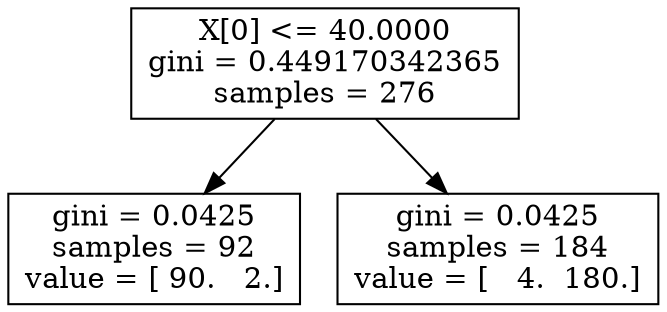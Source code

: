 digraph Tree {
0 [label="X[0] <= 40.0000\ngini = 0.449170342365\nsamples = 276", shape="box"] ;
1 [label="gini = 0.0425\nsamples = 92\nvalue = [ 90.   2.]", shape="box"] ;
0 -> 1 ;
2 [label="gini = 0.0425\nsamples = 184\nvalue = [   4.  180.]", shape="box"] ;
0 -> 2 ;
}